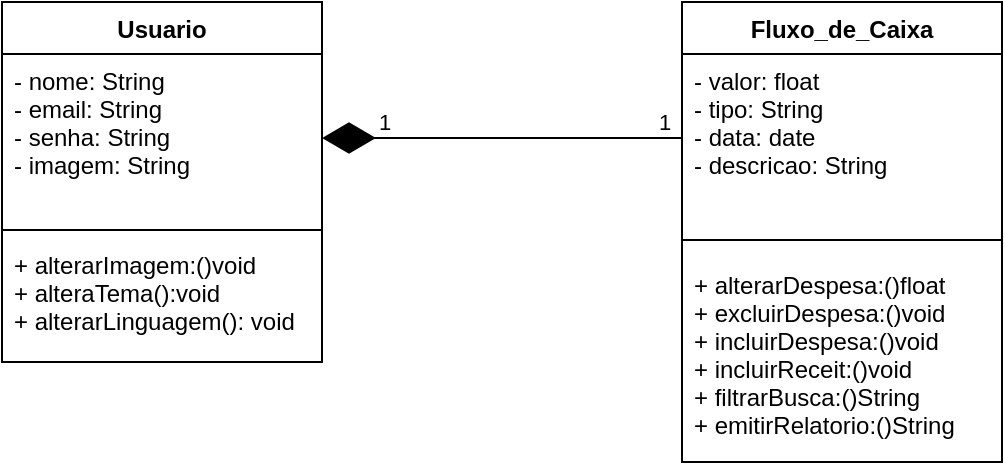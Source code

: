 <mxfile version="13.1.9" type="device"><diagram id="SGn7M1BqDGTIbbfQ2AKa" name="Page-1"><mxGraphModel dx="1094" dy="747" grid="1" gridSize="10" guides="1" tooltips="1" connect="1" arrows="1" fold="1" page="1" pageScale="1" pageWidth="827" pageHeight="1169" math="0" shadow="0"><root><mxCell id="0"/><mxCell id="1" parent="0"/><mxCell id="DSAQ3W50Cr0MdSHcIpZc-21" value="Fluxo_de_Caixa" style="swimlane;fontStyle=1;align=center;verticalAlign=top;childLayout=stackLayout;horizontal=1;startSize=26;horizontalStack=0;resizeParent=1;resizeParentMax=0;resizeLast=0;collapsible=1;marginBottom=0;" parent="1" vertex="1"><mxGeometry x="460" y="40" width="160" height="230" as="geometry"/></mxCell><mxCell id="DSAQ3W50Cr0MdSHcIpZc-22" value="- valor: float&#10;- tipo: String&#10;- data: date&#10;- descricao: String" style="text;strokeColor=none;fillColor=none;align=left;verticalAlign=top;spacingLeft=4;spacingRight=4;overflow=hidden;rotatable=0;points=[[0,0.5],[1,0.5]];portConstraint=eastwest;" parent="DSAQ3W50Cr0MdSHcIpZc-21" vertex="1"><mxGeometry y="26" width="160" height="84" as="geometry"/></mxCell><mxCell id="DSAQ3W50Cr0MdSHcIpZc-23" value="" style="line;strokeWidth=1;fillColor=none;align=left;verticalAlign=middle;spacingTop=-1;spacingLeft=3;spacingRight=3;rotatable=0;labelPosition=right;points=[];portConstraint=eastwest;" parent="DSAQ3W50Cr0MdSHcIpZc-21" vertex="1"><mxGeometry y="110" width="160" height="18" as="geometry"/></mxCell><mxCell id="DSAQ3W50Cr0MdSHcIpZc-24" value="+ alterarDespesa:()float&#10;+ excluirDespesa:()void&#10;+ incluirDespesa:()void&#10;+ incluirReceit:()void&#10;+ filtrarBusca:()String&#10;+ emitirRelatorio:()String" style="text;strokeColor=none;fillColor=none;align=left;verticalAlign=top;spacingLeft=4;spacingRight=4;overflow=hidden;rotatable=0;points=[[0,0.5],[1,0.5]];portConstraint=eastwest;" parent="DSAQ3W50Cr0MdSHcIpZc-21" vertex="1"><mxGeometry y="128" width="160" height="102" as="geometry"/></mxCell><mxCell id="DSAQ3W50Cr0MdSHcIpZc-17" value="Usuario" style="swimlane;fontStyle=1;align=center;verticalAlign=top;childLayout=stackLayout;horizontal=1;startSize=26;horizontalStack=0;resizeParent=1;resizeParentMax=0;resizeLast=0;collapsible=1;marginBottom=0;" parent="1" vertex="1"><mxGeometry x="120" y="40" width="160" height="180" as="geometry"/></mxCell><mxCell id="DSAQ3W50Cr0MdSHcIpZc-18" value="- nome: String&#10;- email: String&#10;- senha: String&#10;- imagem: String" style="text;strokeColor=none;fillColor=none;align=left;verticalAlign=top;spacingLeft=4;spacingRight=4;overflow=hidden;rotatable=0;points=[[0,0.5],[1,0.5]];portConstraint=eastwest;" parent="DSAQ3W50Cr0MdSHcIpZc-17" vertex="1"><mxGeometry y="26" width="160" height="84" as="geometry"/></mxCell><mxCell id="DSAQ3W50Cr0MdSHcIpZc-19" value="" style="line;strokeWidth=1;fillColor=none;align=left;verticalAlign=middle;spacingTop=-1;spacingLeft=3;spacingRight=3;rotatable=0;labelPosition=right;points=[];portConstraint=eastwest;" parent="DSAQ3W50Cr0MdSHcIpZc-17" vertex="1"><mxGeometry y="110" width="160" height="8" as="geometry"/></mxCell><mxCell id="DSAQ3W50Cr0MdSHcIpZc-20" value="+ alterarImagem:()void&#10;+ alteraTema():void&#10;+ alterarLinguagem(): void" style="text;strokeColor=none;fillColor=none;align=left;verticalAlign=top;spacingLeft=4;spacingRight=4;overflow=hidden;rotatable=0;points=[[0,0.5],[1,0.5]];portConstraint=eastwest;" parent="DSAQ3W50Cr0MdSHcIpZc-17" vertex="1"><mxGeometry y="118" width="160" height="62" as="geometry"/></mxCell><mxCell id="83MCsIYO_CpRQ7QOjl7H-1" value="" style="endArrow=diamondThin;endFill=1;endSize=24;html=1;entryX=1;entryY=0.5;entryDx=0;entryDy=0;exitX=0;exitY=0.5;exitDx=0;exitDy=0;" edge="1" parent="1" source="DSAQ3W50Cr0MdSHcIpZc-22" target="DSAQ3W50Cr0MdSHcIpZc-18"><mxGeometry width="160" relative="1" as="geometry"><mxPoint x="310" y="270" as="sourcePoint"/><mxPoint x="470" y="270" as="targetPoint"/></mxGeometry></mxCell><mxCell id="83MCsIYO_CpRQ7QOjl7H-2" value="1" style="edgeLabel;html=1;align=center;verticalAlign=middle;resizable=0;points=[];" vertex="1" connectable="0" parent="83MCsIYO_CpRQ7QOjl7H-1"><mxGeometry x="-0.899" y="-1" relative="1" as="geometry"><mxPoint y="-7" as="offset"/></mxGeometry></mxCell><mxCell id="83MCsIYO_CpRQ7QOjl7H-3" value="1" style="edgeLabel;html=1;align=center;verticalAlign=middle;resizable=0;points=[];" vertex="1" connectable="0" parent="83MCsIYO_CpRQ7QOjl7H-1"><mxGeometry x="0.663" y="-2" relative="1" as="geometry"><mxPoint y="-6" as="offset"/></mxGeometry></mxCell></root></mxGraphModel></diagram></mxfile>